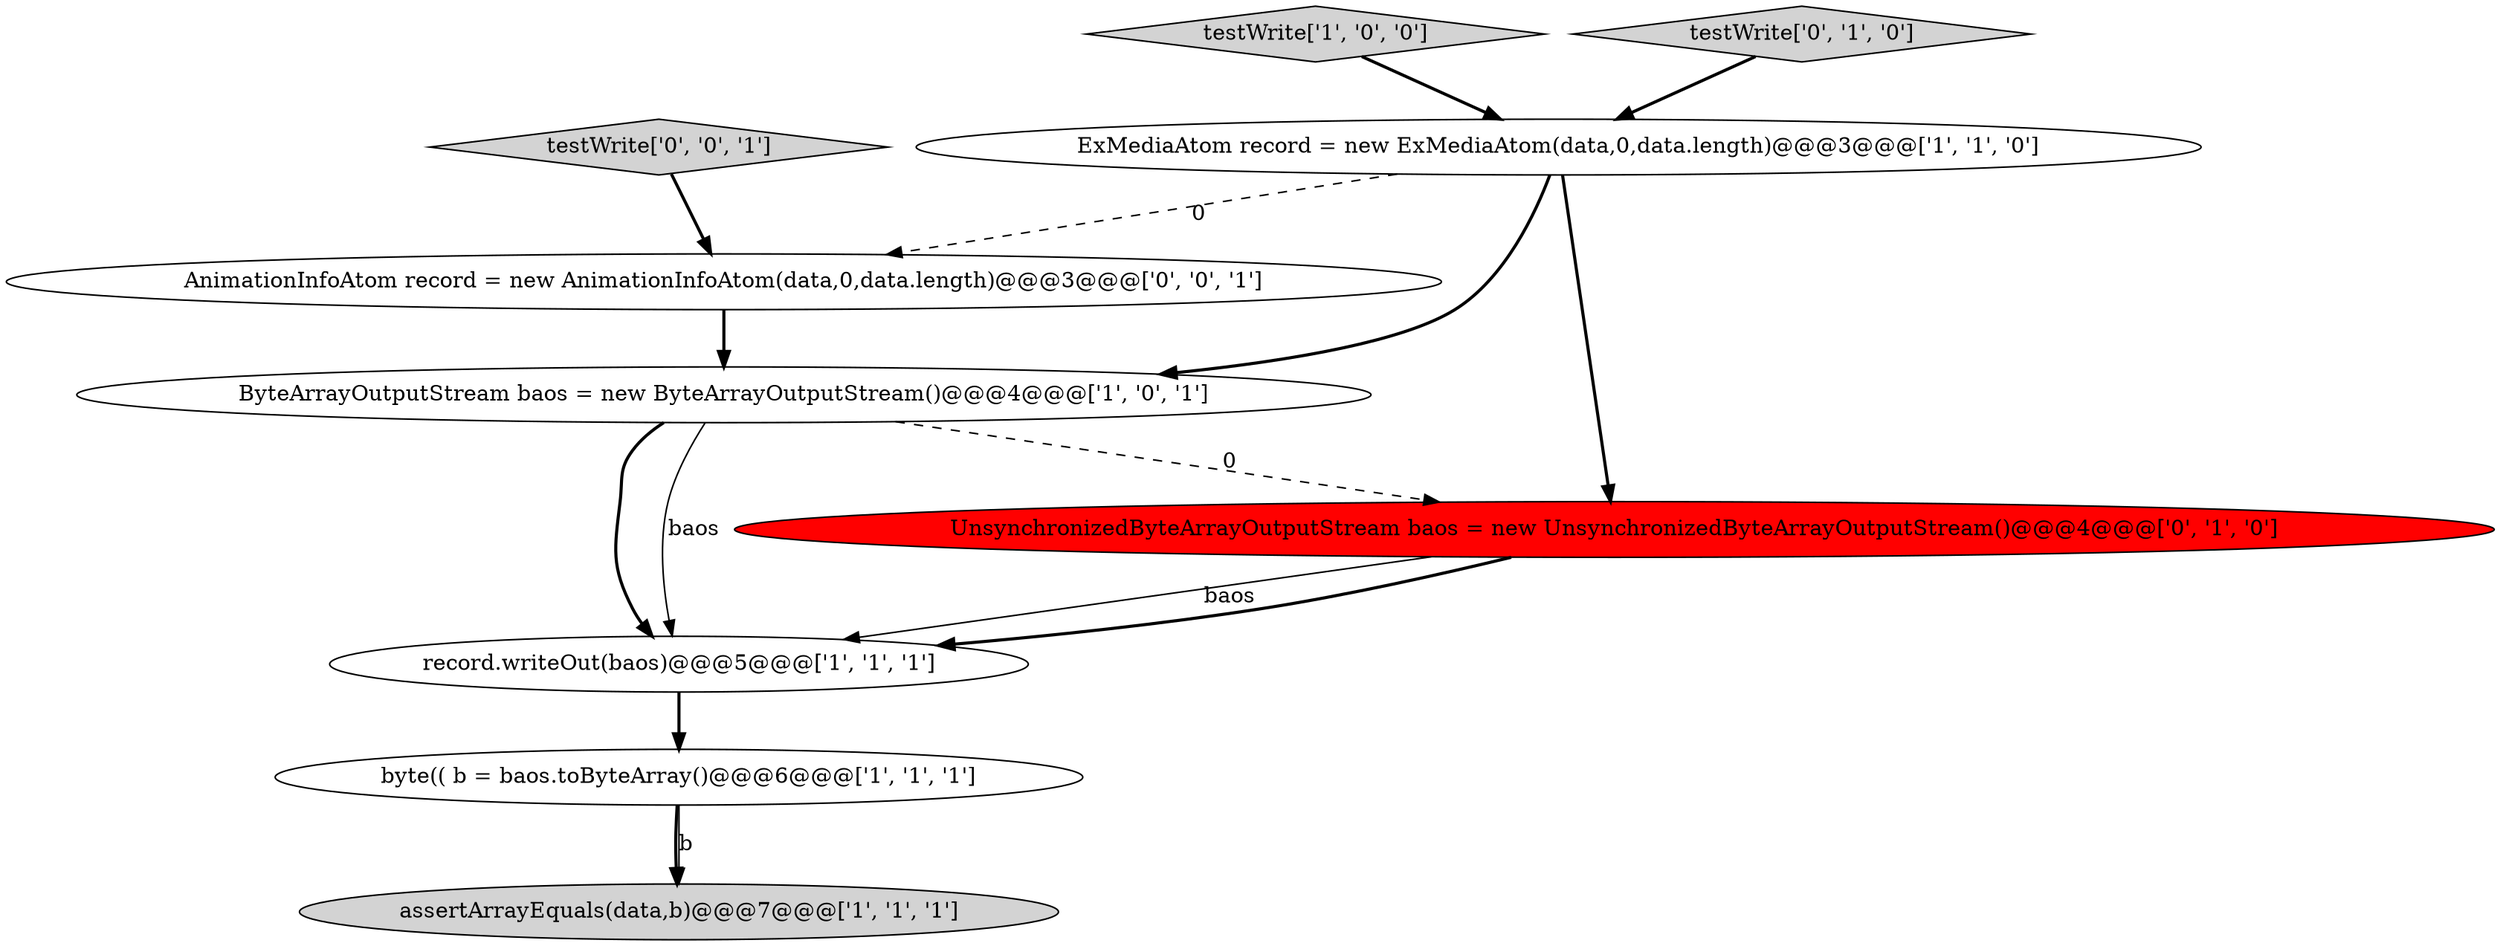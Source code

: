 digraph {
5 [style = filled, label = "testWrite['1', '0', '0']", fillcolor = lightgray, shape = diamond image = "AAA0AAABBB1BBB"];
9 [style = filled, label = "AnimationInfoAtom record = new AnimationInfoAtom(data,0,data.length)@@@3@@@['0', '0', '1']", fillcolor = white, shape = ellipse image = "AAA0AAABBB3BBB"];
0 [style = filled, label = "byte(( b = baos.toByteArray()@@@6@@@['1', '1', '1']", fillcolor = white, shape = ellipse image = "AAA0AAABBB1BBB"];
6 [style = filled, label = "UnsynchronizedByteArrayOutputStream baos = new UnsynchronizedByteArrayOutputStream()@@@4@@@['0', '1', '0']", fillcolor = red, shape = ellipse image = "AAA1AAABBB2BBB"];
4 [style = filled, label = "ByteArrayOutputStream baos = new ByteArrayOutputStream()@@@4@@@['1', '0', '1']", fillcolor = white, shape = ellipse image = "AAA0AAABBB1BBB"];
2 [style = filled, label = "record.writeOut(baos)@@@5@@@['1', '1', '1']", fillcolor = white, shape = ellipse image = "AAA0AAABBB1BBB"];
7 [style = filled, label = "testWrite['0', '1', '0']", fillcolor = lightgray, shape = diamond image = "AAA0AAABBB2BBB"];
3 [style = filled, label = "assertArrayEquals(data,b)@@@7@@@['1', '1', '1']", fillcolor = lightgray, shape = ellipse image = "AAA0AAABBB1BBB"];
1 [style = filled, label = "ExMediaAtom record = new ExMediaAtom(data,0,data.length)@@@3@@@['1', '1', '0']", fillcolor = white, shape = ellipse image = "AAA0AAABBB1BBB"];
8 [style = filled, label = "testWrite['0', '0', '1']", fillcolor = lightgray, shape = diamond image = "AAA0AAABBB3BBB"];
0->3 [style = bold, label=""];
5->1 [style = bold, label=""];
0->3 [style = solid, label="b"];
1->4 [style = bold, label=""];
1->9 [style = dashed, label="0"];
2->0 [style = bold, label=""];
1->6 [style = bold, label=""];
7->1 [style = bold, label=""];
4->2 [style = bold, label=""];
4->6 [style = dashed, label="0"];
9->4 [style = bold, label=""];
6->2 [style = solid, label="baos"];
8->9 [style = bold, label=""];
6->2 [style = bold, label=""];
4->2 [style = solid, label="baos"];
}
